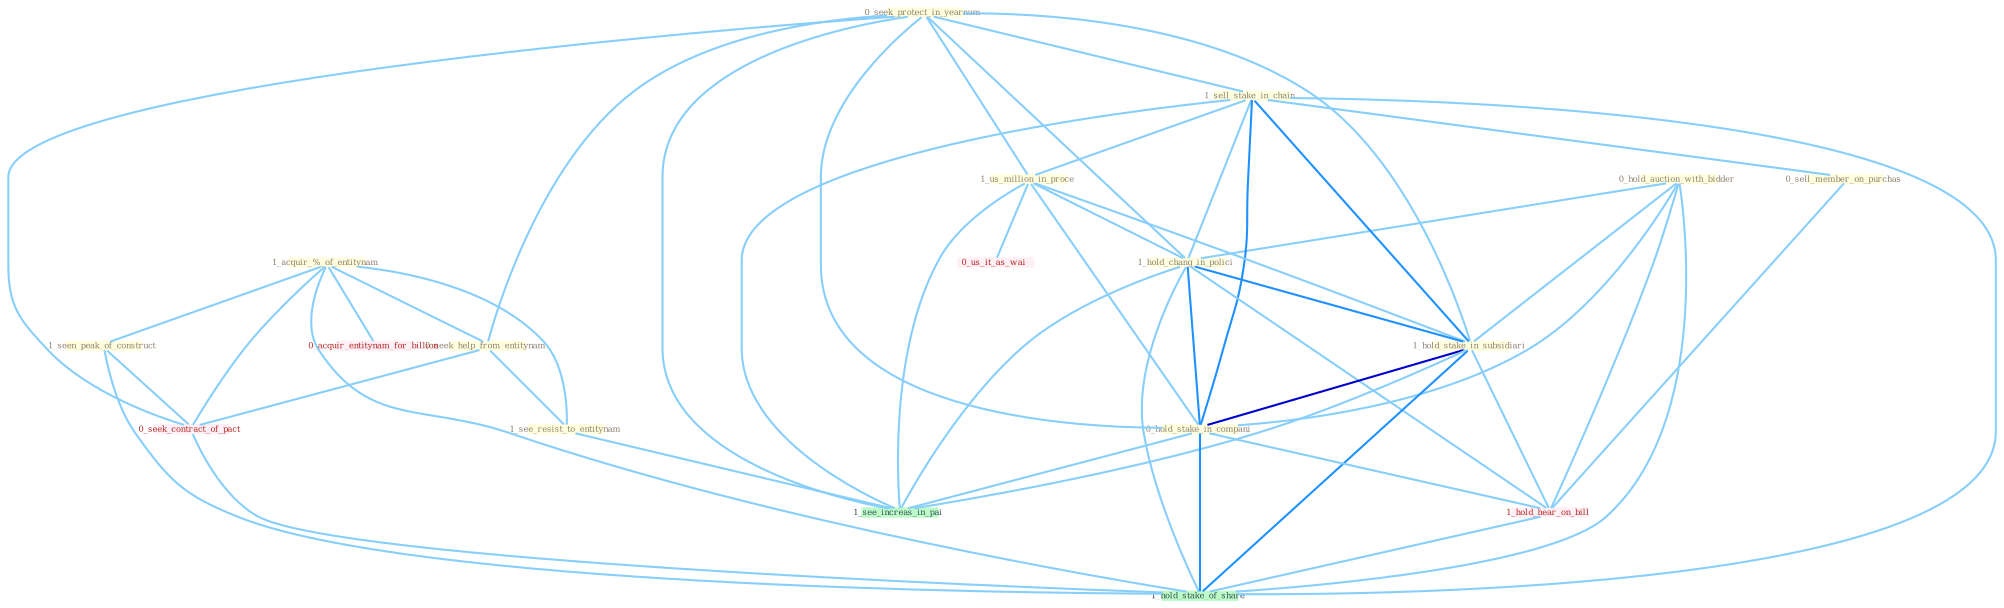 Graph G{ 
    node
    [shape=polygon,style=filled,width=.5,height=.06,color="#BDFCC9",fixedsize=true,fontsize=4,
    fontcolor="#2f4f4f"];
    {node
    [color="#ffffe0", fontcolor="#8b7d6b"] "1_acquir_%_of_entitynam " "0_seek_protect_in_yearnum " "0_hold_auction_with_bidder " "1_sell_stake_in_chain " "1_seen_peak_of_construct " "1_us_million_in_proce " "0_seek_help_from_entitynam " "1_see_resist_to_entitynam " "0_sell_member_on_purchas " "1_hold_chang_in_polici " "1_hold_stake_in_subsidiari " "0_hold_stake_in_compani "}
{node [color="#fff0f5", fontcolor="#b22222"] "0_seek_contract_of_pact " "0_us_it_as_wai " "0_acquir_entitynam_for_billion " "1_hold_hear_on_bill "}
edge [color="#B0E2FF"];

	"1_acquir_%_of_entitynam " -- "1_seen_peak_of_construct " [w="1", color="#87cefa" ];
	"1_acquir_%_of_entitynam " -- "0_seek_help_from_entitynam " [w="1", color="#87cefa" ];
	"1_acquir_%_of_entitynam " -- "1_see_resist_to_entitynam " [w="1", color="#87cefa" ];
	"1_acquir_%_of_entitynam " -- "0_seek_contract_of_pact " [w="1", color="#87cefa" ];
	"1_acquir_%_of_entitynam " -- "0_acquir_entitynam_for_billion " [w="1", color="#87cefa" ];
	"1_acquir_%_of_entitynam " -- "1_hold_stake_of_share " [w="1", color="#87cefa" ];
	"0_seek_protect_in_yearnum " -- "1_sell_stake_in_chain " [w="1", color="#87cefa" ];
	"0_seek_protect_in_yearnum " -- "1_us_million_in_proce " [w="1", color="#87cefa" ];
	"0_seek_protect_in_yearnum " -- "0_seek_help_from_entitynam " [w="1", color="#87cefa" ];
	"0_seek_protect_in_yearnum " -- "1_hold_chang_in_polici " [w="1", color="#87cefa" ];
	"0_seek_protect_in_yearnum " -- "1_hold_stake_in_subsidiari " [w="1", color="#87cefa" ];
	"0_seek_protect_in_yearnum " -- "0_hold_stake_in_compani " [w="1", color="#87cefa" ];
	"0_seek_protect_in_yearnum " -- "0_seek_contract_of_pact " [w="1", color="#87cefa" ];
	"0_seek_protect_in_yearnum " -- "1_see_increas_in_pai " [w="1", color="#87cefa" ];
	"0_hold_auction_with_bidder " -- "1_hold_chang_in_polici " [w="1", color="#87cefa" ];
	"0_hold_auction_with_bidder " -- "1_hold_stake_in_subsidiari " [w="1", color="#87cefa" ];
	"0_hold_auction_with_bidder " -- "0_hold_stake_in_compani " [w="1", color="#87cefa" ];
	"0_hold_auction_with_bidder " -- "1_hold_hear_on_bill " [w="1", color="#87cefa" ];
	"0_hold_auction_with_bidder " -- "1_hold_stake_of_share " [w="1", color="#87cefa" ];
	"1_sell_stake_in_chain " -- "1_us_million_in_proce " [w="1", color="#87cefa" ];
	"1_sell_stake_in_chain " -- "0_sell_member_on_purchas " [w="1", color="#87cefa" ];
	"1_sell_stake_in_chain " -- "1_hold_chang_in_polici " [w="1", color="#87cefa" ];
	"1_sell_stake_in_chain " -- "1_hold_stake_in_subsidiari " [w="2", color="#1e90ff" , len=0.8];
	"1_sell_stake_in_chain " -- "0_hold_stake_in_compani " [w="2", color="#1e90ff" , len=0.8];
	"1_sell_stake_in_chain " -- "1_see_increas_in_pai " [w="1", color="#87cefa" ];
	"1_sell_stake_in_chain " -- "1_hold_stake_of_share " [w="1", color="#87cefa" ];
	"1_seen_peak_of_construct " -- "0_seek_contract_of_pact " [w="1", color="#87cefa" ];
	"1_seen_peak_of_construct " -- "1_hold_stake_of_share " [w="1", color="#87cefa" ];
	"1_us_million_in_proce " -- "1_hold_chang_in_polici " [w="1", color="#87cefa" ];
	"1_us_million_in_proce " -- "1_hold_stake_in_subsidiari " [w="1", color="#87cefa" ];
	"1_us_million_in_proce " -- "0_hold_stake_in_compani " [w="1", color="#87cefa" ];
	"1_us_million_in_proce " -- "0_us_it_as_wai " [w="1", color="#87cefa" ];
	"1_us_million_in_proce " -- "1_see_increas_in_pai " [w="1", color="#87cefa" ];
	"0_seek_help_from_entitynam " -- "1_see_resist_to_entitynam " [w="1", color="#87cefa" ];
	"0_seek_help_from_entitynam " -- "0_seek_contract_of_pact " [w="1", color="#87cefa" ];
	"1_see_resist_to_entitynam " -- "1_see_increas_in_pai " [w="1", color="#87cefa" ];
	"0_sell_member_on_purchas " -- "1_hold_hear_on_bill " [w="1", color="#87cefa" ];
	"1_hold_chang_in_polici " -- "1_hold_stake_in_subsidiari " [w="2", color="#1e90ff" , len=0.8];
	"1_hold_chang_in_polici " -- "0_hold_stake_in_compani " [w="2", color="#1e90ff" , len=0.8];
	"1_hold_chang_in_polici " -- "1_see_increas_in_pai " [w="1", color="#87cefa" ];
	"1_hold_chang_in_polici " -- "1_hold_hear_on_bill " [w="1", color="#87cefa" ];
	"1_hold_chang_in_polici " -- "1_hold_stake_of_share " [w="1", color="#87cefa" ];
	"1_hold_stake_in_subsidiari " -- "0_hold_stake_in_compani " [w="3", color="#0000cd" , len=0.6];
	"1_hold_stake_in_subsidiari " -- "1_see_increas_in_pai " [w="1", color="#87cefa" ];
	"1_hold_stake_in_subsidiari " -- "1_hold_hear_on_bill " [w="1", color="#87cefa" ];
	"1_hold_stake_in_subsidiari " -- "1_hold_stake_of_share " [w="2", color="#1e90ff" , len=0.8];
	"0_hold_stake_in_compani " -- "1_see_increas_in_pai " [w="1", color="#87cefa" ];
	"0_hold_stake_in_compani " -- "1_hold_hear_on_bill " [w="1", color="#87cefa" ];
	"0_hold_stake_in_compani " -- "1_hold_stake_of_share " [w="2", color="#1e90ff" , len=0.8];
	"0_seek_contract_of_pact " -- "1_hold_stake_of_share " [w="1", color="#87cefa" ];
	"1_hold_hear_on_bill " -- "1_hold_stake_of_share " [w="1", color="#87cefa" ];
}